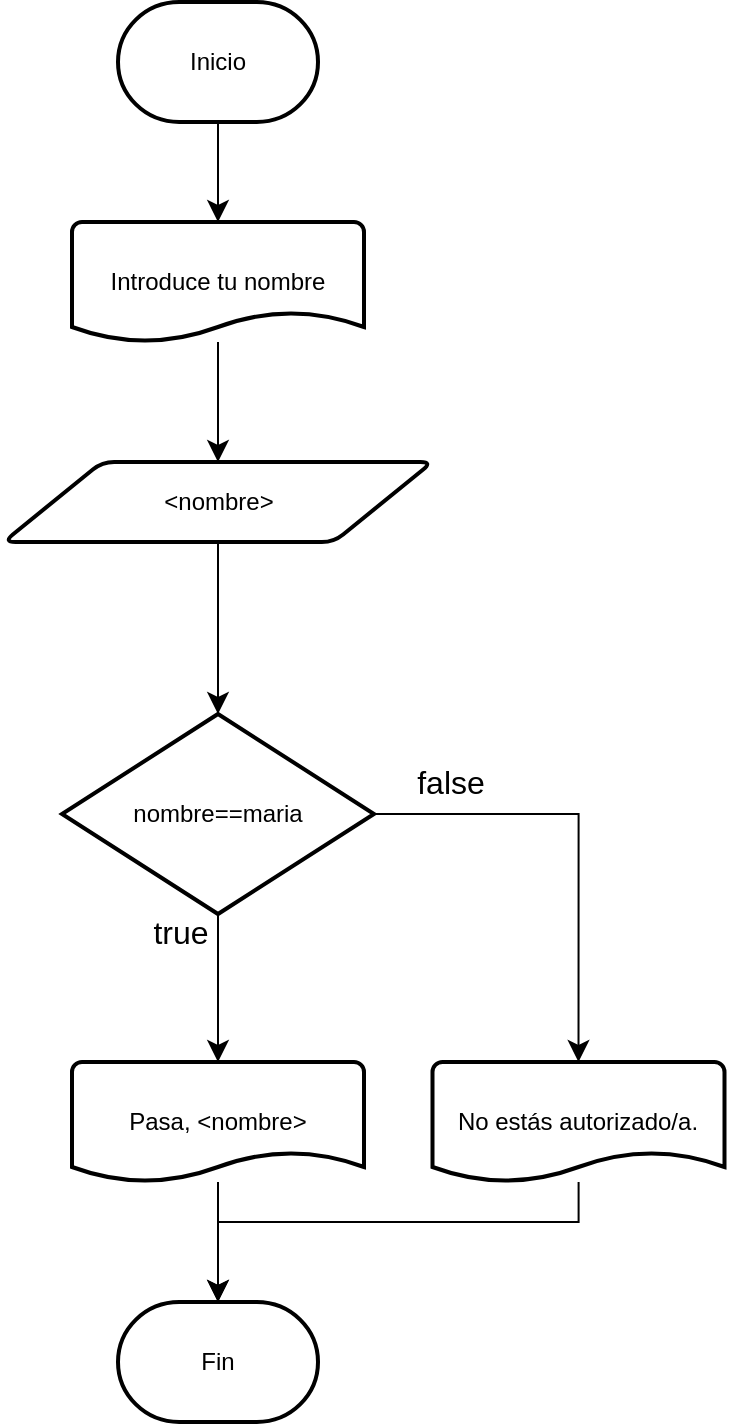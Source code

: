 <mxfile version="28.2.5">
  <diagram name="Página-1" id="6QhGGNZVNEoWDrbJLgrw">
    <mxGraphModel dx="864" dy="502" grid="1" gridSize="10" guides="1" tooltips="1" connect="1" arrows="1" fold="1" page="1" pageScale="1" pageWidth="827" pageHeight="1169" math="0" shadow="0">
      <root>
        <mxCell id="0" />
        <mxCell id="1" parent="0" />
        <mxCell id="BrrVMTTObfRiRCVzENcV-1" value="Inicio" style="strokeWidth=2;html=1;shape=mxgraph.flowchart.terminator;whiteSpace=wrap;" vertex="1" parent="1">
          <mxGeometry x="364" y="20" width="100" height="60" as="geometry" />
        </mxCell>
        <mxCell id="BrrVMTTObfRiRCVzENcV-2" value="Fin" style="strokeWidth=2;html=1;shape=mxgraph.flowchart.terminator;whiteSpace=wrap;" vertex="1" parent="1">
          <mxGeometry x="364" y="670" width="100" height="60" as="geometry" />
        </mxCell>
        <mxCell id="BrrVMTTObfRiRCVzENcV-3" value="&amp;lt;nombre&amp;gt;" style="shape=parallelogram;html=1;strokeWidth=2;perimeter=parallelogramPerimeter;whiteSpace=wrap;rounded=1;arcSize=12;size=0.23;" vertex="1" parent="1">
          <mxGeometry x="306.75" y="250" width="214.5" height="40" as="geometry" />
        </mxCell>
        <mxCell id="BrrVMTTObfRiRCVzENcV-10" style="edgeStyle=none;curved=1;rounded=0;orthogonalLoop=1;jettySize=auto;html=1;entryX=0.5;entryY=0;entryDx=0;entryDy=0;fontSize=12;startSize=8;endSize=8;" edge="1" parent="1" source="BrrVMTTObfRiRCVzENcV-8" target="BrrVMTTObfRiRCVzENcV-3">
          <mxGeometry relative="1" as="geometry" />
        </mxCell>
        <mxCell id="BrrVMTTObfRiRCVzENcV-8" value="Introduce tu nombre" style="strokeWidth=2;html=1;shape=mxgraph.flowchart.document2;whiteSpace=wrap;size=0.25;" vertex="1" parent="1">
          <mxGeometry x="341" y="130" width="146" height="60" as="geometry" />
        </mxCell>
        <mxCell id="BrrVMTTObfRiRCVzENcV-9" style="edgeStyle=none;curved=1;rounded=0;orthogonalLoop=1;jettySize=auto;html=1;exitX=0.5;exitY=1;exitDx=0;exitDy=0;exitPerimeter=0;entryX=0.5;entryY=0;entryDx=0;entryDy=0;entryPerimeter=0;fontSize=12;startSize=8;endSize=8;" edge="1" parent="1" source="BrrVMTTObfRiRCVzENcV-1" target="BrrVMTTObfRiRCVzENcV-8">
          <mxGeometry relative="1" as="geometry" />
        </mxCell>
        <mxCell id="BrrVMTTObfRiRCVzENcV-14" value="" style="edgeStyle=none;curved=1;rounded=0;orthogonalLoop=1;jettySize=auto;html=1;fontSize=12;startSize=8;endSize=8;" edge="1" parent="1" source="BrrVMTTObfRiRCVzENcV-12" target="BrrVMTTObfRiRCVzENcV-2">
          <mxGeometry relative="1" as="geometry" />
        </mxCell>
        <mxCell id="BrrVMTTObfRiRCVzENcV-12" value="Pasa, &amp;lt;nombre&amp;gt;" style="strokeWidth=2;html=1;shape=mxgraph.flowchart.document2;whiteSpace=wrap;size=0.25;" vertex="1" parent="1">
          <mxGeometry x="341" y="550" width="146" height="60" as="geometry" />
        </mxCell>
        <mxCell id="BrrVMTTObfRiRCVzENcV-16" value="nombre==maria" style="strokeWidth=2;html=1;shape=mxgraph.flowchart.decision;whiteSpace=wrap;" vertex="1" parent="1">
          <mxGeometry x="336" y="376" width="156" height="100" as="geometry" />
        </mxCell>
        <mxCell id="BrrVMTTObfRiRCVzENcV-17" style="edgeStyle=none;curved=1;rounded=0;orthogonalLoop=1;jettySize=auto;html=1;exitX=0.5;exitY=1;exitDx=0;exitDy=0;entryX=0.5;entryY=0;entryDx=0;entryDy=0;entryPerimeter=0;fontSize=12;startSize=8;endSize=8;" edge="1" parent="1" source="BrrVMTTObfRiRCVzENcV-3" target="BrrVMTTObfRiRCVzENcV-16">
          <mxGeometry relative="1" as="geometry" />
        </mxCell>
        <mxCell id="BrrVMTTObfRiRCVzENcV-18" value="No estás autorizado/a." style="strokeWidth=2;html=1;shape=mxgraph.flowchart.document2;whiteSpace=wrap;size=0.25;" vertex="1" parent="1">
          <mxGeometry x="521.25" y="550" width="146" height="60" as="geometry" />
        </mxCell>
        <mxCell id="BrrVMTTObfRiRCVzENcV-19" style="edgeStyle=none;curved=1;rounded=0;orthogonalLoop=1;jettySize=auto;html=1;exitX=0.5;exitY=1;exitDx=0;exitDy=0;exitPerimeter=0;entryX=0.5;entryY=0;entryDx=0;entryDy=0;entryPerimeter=0;fontSize=12;startSize=8;endSize=8;" edge="1" parent="1" source="BrrVMTTObfRiRCVzENcV-16" target="BrrVMTTObfRiRCVzENcV-12">
          <mxGeometry relative="1" as="geometry" />
        </mxCell>
        <mxCell id="BrrVMTTObfRiRCVzENcV-20" value="true" style="text;html=1;align=center;verticalAlign=middle;resizable=0;points=[];autosize=1;strokeColor=none;fillColor=none;fontSize=16;" vertex="1" parent="1">
          <mxGeometry x="370" y="470" width="50" height="30" as="geometry" />
        </mxCell>
        <mxCell id="BrrVMTTObfRiRCVzENcV-27" style="edgeStyle=orthogonalEdgeStyle;rounded=0;orthogonalLoop=1;jettySize=auto;html=1;entryX=0.5;entryY=0;entryDx=0;entryDy=0;entryPerimeter=0;fontSize=12;startSize=8;endSize=8;" edge="1" parent="1" source="BrrVMTTObfRiRCVzENcV-18" target="BrrVMTTObfRiRCVzENcV-2">
          <mxGeometry relative="1" as="geometry">
            <Array as="points">
              <mxPoint x="594" y="630" />
              <mxPoint x="414" y="630" />
            </Array>
          </mxGeometry>
        </mxCell>
        <mxCell id="BrrVMTTObfRiRCVzENcV-28" value="false" style="text;html=1;align=center;verticalAlign=middle;resizable=0;points=[];autosize=1;strokeColor=none;fillColor=none;fontSize=16;" vertex="1" parent="1">
          <mxGeometry x="500" y="395" width="60" height="30" as="geometry" />
        </mxCell>
        <mxCell id="BrrVMTTObfRiRCVzENcV-30" style="edgeStyle=orthogonalEdgeStyle;rounded=0;orthogonalLoop=1;jettySize=auto;html=1;exitX=1;exitY=0.5;exitDx=0;exitDy=0;exitPerimeter=0;entryX=0.5;entryY=0;entryDx=0;entryDy=0;entryPerimeter=0;fontSize=12;startSize=8;endSize=8;" edge="1" parent="1" source="BrrVMTTObfRiRCVzENcV-16" target="BrrVMTTObfRiRCVzENcV-18">
          <mxGeometry relative="1" as="geometry" />
        </mxCell>
      </root>
    </mxGraphModel>
  </diagram>
</mxfile>
